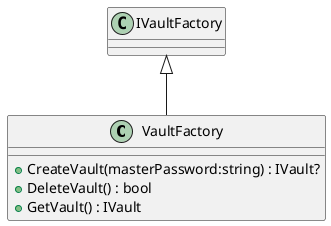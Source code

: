 @startuml
class VaultFactory {
    + CreateVault(masterPassword:string) : IVault?
    + DeleteVault() : bool
    + GetVault() : IVault
}
IVaultFactory <|-- VaultFactory
@enduml
